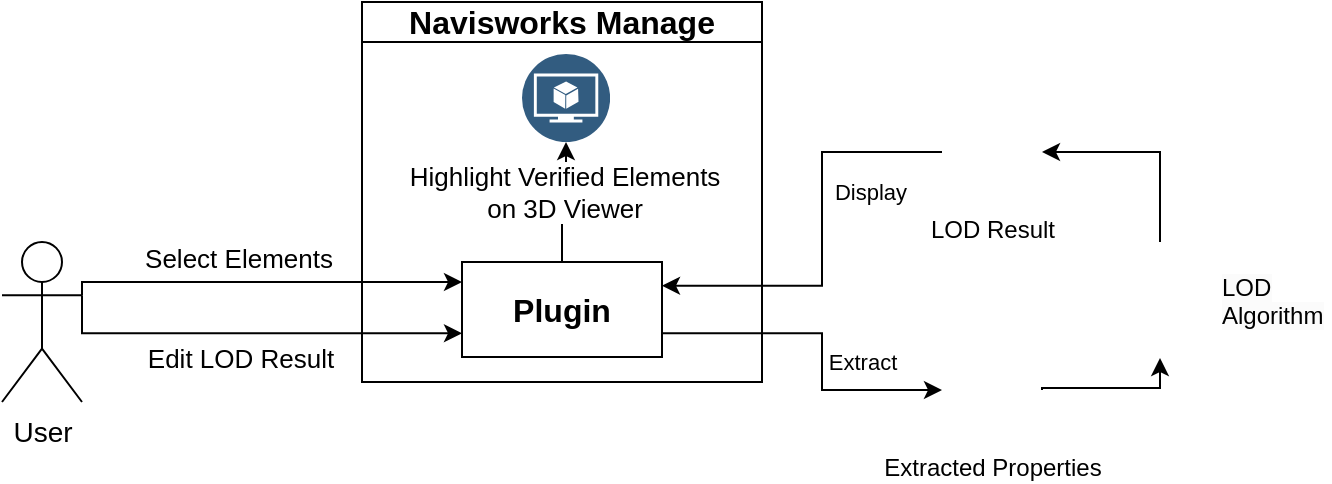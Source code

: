 <mxfile version="24.8.2" pages="2">
  <diagram name="Context" id="5HzoSrr2fMy5TLK6rJMb">
    <mxGraphModel dx="835" dy="473" grid="1" gridSize="10" guides="1" tooltips="1" connect="1" arrows="1" fold="1" page="1" pageScale="1" pageWidth="827" pageHeight="1169" math="0" shadow="0">
      <root>
        <mxCell id="0" />
        <mxCell id="1" parent="0" />
        <mxCell id="nVFq_BqNaSXAB4PA47wQ-16" style="edgeStyle=orthogonalEdgeStyle;rounded=0;orthogonalLoop=1;jettySize=auto;html=1;entryX=0;entryY=0.75;entryDx=0;entryDy=0;exitX=1;exitY=0.333;exitDx=0;exitDy=0;exitPerimeter=0;" parent="1" source="QShSY5Nar-2AH0-XtdZS-1" target="QShSY5Nar-2AH0-XtdZS-4" edge="1">
          <mxGeometry relative="1" as="geometry">
            <Array as="points">
              <mxPoint x="170" y="306" />
            </Array>
            <mxPoint x="200" y="290" as="sourcePoint" />
          </mxGeometry>
        </mxCell>
        <mxCell id="nVFq_BqNaSXAB4PA47wQ-19" value="Edit LOD Result" style="edgeLabel;html=1;align=center;verticalAlign=middle;resizable=0;points=[];fontSize=13;" parent="nVFq_BqNaSXAB4PA47wQ-16" vertex="1" connectable="0">
          <mxGeometry x="-0.021" y="-3" relative="1" as="geometry">
            <mxPoint x="-5" y="9" as="offset" />
          </mxGeometry>
        </mxCell>
        <mxCell id="nVFq_BqNaSXAB4PA47wQ-18" value="Select Elements" style="edgeStyle=elbowEdgeStyle;rounded=0;orthogonalLoop=1;jettySize=auto;html=1;entryX=0;entryY=0.25;entryDx=0;entryDy=0;fontSize=13;elbow=vertical;exitX=1;exitY=0.333;exitDx=0;exitDy=0;exitPerimeter=0;" parent="1" source="QShSY5Nar-2AH0-XtdZS-1" edge="1">
          <mxGeometry x="-0.142" y="12" relative="1" as="geometry">
            <Array as="points">
              <mxPoint x="260" y="280" />
            </Array>
            <mxPoint as="offset" />
            <mxPoint x="210" y="280" as="sourcePoint" />
            <mxPoint x="360" y="279.735" as="targetPoint" />
          </mxGeometry>
        </mxCell>
        <mxCell id="QShSY5Nar-2AH0-XtdZS-1" value="User" style="shape=umlActor;verticalLabelPosition=bottom;verticalAlign=top;html=1;outlineConnect=0;fontSize=14;" parent="1" vertex="1">
          <mxGeometry x="130" y="260" width="40" height="80" as="geometry" />
        </mxCell>
        <mxCell id="QShSY5Nar-2AH0-XtdZS-3" value="&lt;font style=&quot;font-size: 16px;&quot;&gt;Navisworks Manage&lt;/font&gt;" style="swimlane;whiteSpace=wrap;html=1;startSize=20;" parent="1" vertex="1">
          <mxGeometry x="310" y="140" width="200" height="190" as="geometry">
            <mxRectangle x="270" y="165" width="140" height="30" as="alternateBounds" />
          </mxGeometry>
        </mxCell>
        <mxCell id="nVFq_BqNaSXAB4PA47wQ-6" value="&lt;span style=&quot;forced-color-adjust: none; color: rgb(0, 0, 0); font-family: Helvetica; font-style: normal; font-variant-ligatures: normal; font-variant-caps: normal; letter-spacing: normal; orphans: 2; text-align: center; text-indent: 0px; text-transform: none; widows: 2; word-spacing: 0px; -webkit-text-stroke-width: 0px; white-space: nowrap; text-decoration-thickness: initial; text-decoration-style: initial; text-decoration-color: initial; font-size: 13px; font-weight: 400; background-color: rgb(255, 255, 255); float: none; display: inline !important;&quot;&gt;Highlight Verified Elements&lt;br style=&quot;font-size: 13px;&quot;&gt;on 3D Viewer&lt;/span&gt;" style="edgeStyle=orthogonalEdgeStyle;rounded=0;orthogonalLoop=1;jettySize=auto;html=1;fontSize=13;" parent="QShSY5Nar-2AH0-XtdZS-3" source="QShSY5Nar-2AH0-XtdZS-4" target="nVFq_BqNaSXAB4PA47wQ-5" edge="1">
          <mxGeometry x="0.007" y="5" relative="1" as="geometry">
            <mxPoint as="offset" />
          </mxGeometry>
        </mxCell>
        <mxCell id="QShSY5Nar-2AH0-XtdZS-4" value="&lt;font style=&quot;font-size: 16px;&quot;&gt;&lt;b&gt;Plugin&lt;/b&gt;&lt;/font&gt;" style="rounded=0;whiteSpace=wrap;html=1;" parent="QShSY5Nar-2AH0-XtdZS-3" vertex="1">
          <mxGeometry x="50" y="130" width="100" height="47.5" as="geometry" />
        </mxCell>
        <mxCell id="nVFq_BqNaSXAB4PA47wQ-5" value="" style="image;aspect=fixed;perimeter=ellipsePerimeter;html=1;align=center;shadow=0;dashed=0;fontColor=#4277BB;labelBackgroundColor=default;fontSize=12;spacingTop=3;image=img/lib/ibm/data/model.svg;" parent="QShSY5Nar-2AH0-XtdZS-3" vertex="1">
          <mxGeometry x="80" y="26" width="44" height="44" as="geometry" />
        </mxCell>
        <mxCell id="QShSY5Nar-2AH0-XtdZS-14" style="edgeStyle=orthogonalEdgeStyle;rounded=0;orthogonalLoop=1;jettySize=auto;html=1;entryX=1;entryY=0.5;entryDx=0;entryDy=0;exitX=0.5;exitY=0;exitDx=0;exitDy=0;" parent="1" source="nVFq_BqNaSXAB4PA47wQ-2" target="QShSY5Nar-2AH0-XtdZS-8" edge="1">
          <mxGeometry relative="1" as="geometry">
            <mxPoint x="490.0" y="480" as="sourcePoint" />
          </mxGeometry>
        </mxCell>
        <mxCell id="nVFq_BqNaSXAB4PA47wQ-15" style="edgeStyle=orthogonalEdgeStyle;rounded=0;orthogonalLoop=1;jettySize=auto;html=1;entryX=1;entryY=0.25;entryDx=0;entryDy=0;exitX=0;exitY=0.5;exitDx=0;exitDy=0;" parent="1" source="QShSY5Nar-2AH0-XtdZS-8" target="QShSY5Nar-2AH0-XtdZS-4" edge="1">
          <mxGeometry relative="1" as="geometry">
            <Array as="points">
              <mxPoint x="540" y="215" />
              <mxPoint x="540" y="282" />
            </Array>
          </mxGeometry>
        </mxCell>
        <mxCell id="nVFq_BqNaSXAB4PA47wQ-23" value="Display" style="edgeLabel;html=1;align=center;verticalAlign=middle;resizable=0;points=[];" parent="nVFq_BqNaSXAB4PA47wQ-15" vertex="1" connectable="0">
          <mxGeometry x="0.358" y="-1" relative="1" as="geometry">
            <mxPoint x="37" y="-46" as="offset" />
          </mxGeometry>
        </mxCell>
        <mxCell id="QShSY5Nar-2AH0-XtdZS-8" value="LOD Result" style="shape=image;html=1;verticalAlign=top;verticalLabelPosition=bottom;labelBackgroundColor=#ffffff;imageAspect=0;aspect=fixed;image=https://cdn2.iconfinder.com/data/icons/simple-files/128/csv1.png" parent="1" vertex="1">
          <mxGeometry x="600" y="190" width="50" height="50" as="geometry" />
        </mxCell>
        <mxCell id="nVFq_BqNaSXAB4PA47wQ-14" value="" style="edgeStyle=elbowEdgeStyle;rounded=0;orthogonalLoop=1;jettySize=auto;html=1;exitX=1;exitY=0.5;exitDx=0;exitDy=0;elbow=vertical;" parent="1" source="QShSY5Nar-2AH0-XtdZS-10" target="nVFq_BqNaSXAB4PA47wQ-2" edge="1">
          <mxGeometry relative="1" as="geometry">
            <Array as="points">
              <mxPoint x="670" y="333" />
            </Array>
          </mxGeometry>
        </mxCell>
        <mxCell id="QShSY5Nar-2AH0-XtdZS-10" value="Extracted Properties" style="shape=image;html=1;verticalAlign=top;verticalLabelPosition=bottom;labelBackgroundColor=#ffffff;imageAspect=0;aspect=fixed;image=https://cdn2.iconfinder.com/data/icons/simple-files/128/csv1.png" parent="1" vertex="1">
          <mxGeometry x="600" y="309" width="50" height="50" as="geometry" />
        </mxCell>
        <mxCell id="QShSY5Nar-2AH0-XtdZS-11" value="Extract" style="edgeStyle=orthogonalEdgeStyle;rounded=0;orthogonalLoop=1;jettySize=auto;html=1;exitX=1;exitY=0.75;exitDx=0;exitDy=0;" parent="1" source="QShSY5Nar-2AH0-XtdZS-4" target="QShSY5Nar-2AH0-XtdZS-10" edge="1">
          <mxGeometry x="0.525" y="14" relative="1" as="geometry">
            <mxPoint as="offset" />
            <Array as="points">
              <mxPoint x="540" y="306" />
              <mxPoint x="540" y="334" />
            </Array>
          </mxGeometry>
        </mxCell>
        <mxCell id="nVFq_BqNaSXAB4PA47wQ-2" value="" style="shape=image;html=1;verticalAlign=top;verticalLabelPosition=bottom;labelBackgroundColor=#ffffff;imageAspect=0;aspect=fixed;image=https://cdn3.iconfinder.com/data/icons/UltimateGnome/128x128/mimetypes/application-x-executable.png" parent="1" vertex="1">
          <mxGeometry x="680" y="260" width="58" height="58" as="geometry" />
        </mxCell>
        <mxCell id="GPUUWF0Ycl6y4-q9f2ky-1" value="&lt;span style=&quot;color: rgb(0, 0, 0); font-family: Helvetica; font-size: 12px; font-style: normal; font-variant-ligatures: normal; font-variant-caps: normal; font-weight: 400; letter-spacing: normal; orphans: 2; text-align: center; text-indent: 0px; text-transform: none; widows: 2; word-spacing: 0px; -webkit-text-stroke-width: 0px; white-space: normal; background-color: rgb(251, 251, 251); text-decoration-thickness: initial; text-decoration-style: initial; text-decoration-color: initial; display: inline !important; float: none;&quot;&gt;LOD Algorithm&lt;/span&gt;&lt;span style=&quot;forced-color-adjust: none; color: rgb(0, 0, 0); font-family: Helvetica; font-size: 12px; font-style: normal; font-variant-ligatures: normal; font-variant-caps: normal; font-weight: 400; letter-spacing: normal; orphans: 2; text-align: center; text-indent: 0px; text-transform: none; widows: 2; word-spacing: 0px; -webkit-text-stroke-width: 0px; white-space: normal; text-decoration-thickness: initial; text-decoration-style: initial; text-decoration-color: initial;&quot;&gt;&amp;nbsp;&lt;/span&gt;" style="text;whiteSpace=wrap;html=1;" vertex="1" parent="1">
          <mxGeometry x="738" y="269" width="52" height="40" as="geometry" />
        </mxCell>
      </root>
    </mxGraphModel>
  </diagram>
  <diagram id="LG23dc7HxY2XMS9paLhb" name="Class Diagram">
    <mxGraphModel dx="1535" dy="1008" grid="1" gridSize="10" guides="1" tooltips="1" connect="1" arrows="1" fold="1" page="1" pageScale="1" pageWidth="827" pageHeight="1169" math="0" shadow="0">
      <root>
        <mxCell id="0" />
        <mxCell id="1" parent="0" />
        <mxCell id="xquN18XLhAT1XqTYoaeq-1" value="BasicDockPaneAddin" style="swimlane;fontStyle=1;align=center;verticalAlign=top;childLayout=stackLayout;horizontal=1;startSize=26;horizontalStack=0;resizeParent=1;resizeParentMax=0;resizeLast=0;collapsible=1;marginBottom=0;" parent="1" vertex="1">
          <mxGeometry x="360" y="40" width="160" height="60" as="geometry" />
        </mxCell>
        <mxCell id="xquN18XLhAT1XqTYoaeq-3" value="" style="line;strokeWidth=1;fillColor=none;align=left;verticalAlign=middle;spacingTop=-1;spacingLeft=3;spacingRight=3;rotatable=0;labelPosition=right;points=[];portConstraint=eastwest;strokeColor=inherit;" parent="xquN18XLhAT1XqTYoaeq-1" vertex="1">
          <mxGeometry y="26" width="160" height="8" as="geometry" />
        </mxCell>
        <mxCell id="xquN18XLhAT1XqTYoaeq-4" value="+ Execute(): " style="text;strokeColor=none;fillColor=none;align=left;verticalAlign=top;spacingLeft=4;spacingRight=4;overflow=hidden;rotatable=0;points=[[0,0.5],[1,0.5]];portConstraint=eastwest;" parent="xquN18XLhAT1XqTYoaeq-1" vertex="1">
          <mxGeometry y="34" width="160" height="26" as="geometry" />
        </mxCell>
        <mxCell id="xquN18XLhAT1XqTYoaeq-5" value="UniSADockPaneAddin" style="swimlane;fontStyle=1;align=center;verticalAlign=top;childLayout=stackLayout;horizontal=1;startSize=26;horizontalStack=0;resizeParent=1;resizeParentMax=0;resizeLast=0;collapsible=1;marginBottom=0;" parent="1" vertex="1">
          <mxGeometry x="360" y="170" width="160" height="60" as="geometry" />
        </mxCell>
        <mxCell id="xquN18XLhAT1XqTYoaeq-6" value="" style="line;strokeWidth=1;fillColor=none;align=left;verticalAlign=middle;spacingTop=-1;spacingLeft=3;spacingRight=3;rotatable=0;labelPosition=right;points=[];portConstraint=eastwest;strokeColor=inherit;" parent="xquN18XLhAT1XqTYoaeq-5" vertex="1">
          <mxGeometry y="26" width="160" height="8" as="geometry" />
        </mxCell>
        <mxCell id="xquN18XLhAT1XqTYoaeq-7" value="+ CreateControlPane(): " style="text;strokeColor=none;fillColor=none;align=left;verticalAlign=top;spacingLeft=4;spacingRight=4;overflow=hidden;rotatable=0;points=[[0,0.5],[1,0.5]];portConstraint=eastwest;" parent="xquN18XLhAT1XqTYoaeq-5" vertex="1">
          <mxGeometry y="34" width="160" height="26" as="geometry" />
        </mxCell>
        <mxCell id="wyw7PLwfW4Z1LdePtdGB-3" value="&amp;lt;&amp;lt;Initializes&amp;gt;&amp;gt;" style="endArrow=open;html=1;rounded=0;align=center;verticalAlign=bottom;dashed=1;endFill=0;labelBackgroundColor=none;exitX=0.503;exitY=1.086;exitDx=0;exitDy=0;exitPerimeter=0;" parent="1" source="xquN18XLhAT1XqTYoaeq-4" target="xquN18XLhAT1XqTYoaeq-5" edge="1">
          <mxGeometry x="-0.003" relative="1" as="geometry">
            <mxPoint x="330" y="310" as="sourcePoint" />
            <mxPoint x="490" y="310" as="targetPoint" />
            <mxPoint as="offset" />
          </mxGeometry>
        </mxCell>
        <mxCell id="wyw7PLwfW4Z1LdePtdGB-4" value="Execute and Activate" style="resizable=0;html=1;align=center;verticalAlign=top;labelBackgroundColor=none;" parent="wyw7PLwfW4Z1LdePtdGB-3" connectable="0" vertex="1">
          <mxGeometry relative="1" as="geometry" />
        </mxCell>
        <mxCell id="qGNCsb7M4MEkMGkNgpjE-30" style="edgeStyle=none;html=1;entryX=0.5;entryY=0;entryDx=0;entryDy=0;fontColor=#000000;dashed=1;endArrow=openThin;endFill=0;" edge="1" parent="1" source="wyw7PLwfW4Z1LdePtdGB-5" target="qGNCsb7M4MEkMGkNgpjE-5">
          <mxGeometry relative="1" as="geometry" />
        </mxCell>
        <mxCell id="qGNCsb7M4MEkMGkNgpjE-31" style="edgeStyle=none;html=1;entryX=0.5;entryY=0;entryDx=0;entryDy=0;fontColor=#000000;dashed=1;endArrow=openThin;endFill=0;" edge="1" parent="1" source="wyw7PLwfW4Z1LdePtdGB-5" target="wyw7PLwfW4Z1LdePtdGB-16">
          <mxGeometry relative="1" as="geometry">
            <Array as="points">
              <mxPoint x="440" y="590" />
              <mxPoint x="125" y="590" />
            </Array>
          </mxGeometry>
        </mxCell>
        <mxCell id="qGNCsb7M4MEkMGkNgpjE-32" style="edgeStyle=none;html=1;entryX=0.5;entryY=0;entryDx=0;entryDy=0;fontColor=#000000;endArrow=open;endFill=0;dashed=1;" edge="1" parent="1" source="wyw7PLwfW4Z1LdePtdGB-5" target="qGNCsb7M4MEkMGkNgpjE-21">
          <mxGeometry relative="1" as="geometry">
            <Array as="points">
              <mxPoint x="440" y="590" />
              <mxPoint x="750" y="590" />
              <mxPoint x="750" y="640" />
            </Array>
          </mxGeometry>
        </mxCell>
        <mxCell id="qGNCsb7M4MEkMGkNgpjE-33" value="&lt;span style=&quot;background-color: rgb(251, 251, 251);&quot;&gt;&amp;lt;&amp;lt;calls&amp;gt;&amp;gt;&lt;/span&gt;" style="edgeLabel;html=1;align=center;verticalAlign=middle;resizable=0;points=[];fontColor=#000000;" vertex="1" connectable="0" parent="qGNCsb7M4MEkMGkNgpjE-32">
          <mxGeometry x="-0.82" y="-2" relative="1" as="geometry">
            <mxPoint x="2" y="-11" as="offset" />
          </mxGeometry>
        </mxCell>
        <mxCell id="qGNCsb7M4MEkMGkNgpjE-39" style="edgeStyle=none;html=1;entryX=0.5;entryY=0;entryDx=0;entryDy=0;dashed=1;fontColor=#000000;endArrow=openThin;endFill=0;" edge="1" parent="1" target="qGNCsb7M4MEkMGkNgpjE-35">
          <mxGeometry relative="1" as="geometry">
            <mxPoint x="440" y="590" as="sourcePoint" />
            <Array as="points">
              <mxPoint x="1020" y="590" />
            </Array>
          </mxGeometry>
        </mxCell>
        <mxCell id="wyw7PLwfW4Z1LdePtdGB-5" value="UnisaControl" style="swimlane;fontStyle=1;align=center;verticalAlign=top;childLayout=stackLayout;horizontal=1;startSize=26;horizontalStack=0;resizeParent=1;resizeParentMax=0;resizeLast=0;collapsible=1;marginBottom=0;whiteSpace=wrap;" parent="1" vertex="1">
          <mxGeometry x="320" y="300" width="240" height="234" as="geometry">
            <mxRectangle x="320" y="300" width="120" height="30" as="alternateBounds" />
          </mxGeometry>
        </mxCell>
        <mxCell id="wyw7PLwfW4Z1LdePtdGB-6" value="- CurrIngestedElements: List&lt;ingestedelement&gt; {static}" style="text;strokeColor=none;fillColor=none;align=left;verticalAlign=top;spacingLeft=4;spacingRight=4;overflow=hidden;rotatable=0;points=[[0,0.5],[1,0.5]];portConstraint=eastwest;whiteSpace=wrap;fontStyle=4;horizontal=1;" parent="wyw7PLwfW4Z1LdePtdGB-5" vertex="1">
          <mxGeometry y="26" width="240" height="44" as="geometry" />
        </mxCell>
        <mxCell id="wyw7PLwfW4Z1LdePtdGB-10" value="- LodIndex: Integer = -1 {static}" style="text;strokeColor=none;fillColor=none;align=left;verticalAlign=top;spacingLeft=4;spacingRight=4;overflow=hidden;rotatable=0;points=[[0,0.5],[1,0.5]];portConstraint=eastwest;whiteSpace=wrap;fontStyle=4" parent="wyw7PLwfW4Z1LdePtdGB-5" vertex="1">
          <mxGeometry y="70" width="240" height="26" as="geometry" />
        </mxCell>
        <mxCell id="wyw7PLwfW4Z1LdePtdGB-9" value="- GuidIndex: Integer = -1 {static}" style="text;strokeColor=none;fillColor=none;align=left;verticalAlign=top;spacingLeft=4;spacingRight=4;overflow=hidden;rotatable=0;points=[[0,0.5],[1,0.5]];portConstraint=eastwest;whiteSpace=wrap;fontStyle=4" parent="wyw7PLwfW4Z1LdePtdGB-5" vertex="1">
          <mxGeometry y="96" width="240" height="26" as="geometry" />
        </mxCell>
        <mxCell id="wyw7PLwfW4Z1LdePtdGB-7" value="" style="line;strokeWidth=1;fillColor=none;align=left;verticalAlign=middle;spacingTop=-1;spacingLeft=3;spacingRight=3;rotatable=0;labelPosition=right;points=[];portConstraint=eastwest;strokeColor=inherit;" parent="wyw7PLwfW4Z1LdePtdGB-5" vertex="1">
          <mxGeometry y="122" width="240" height="8" as="geometry" />
        </mxCell>
        <mxCell id="qGNCsb7M4MEkMGkNgpjE-34" value="+ BtnSetUserFolderPath_Click()" style="text;strokeColor=none;fillColor=none;align=left;verticalAlign=top;spacingLeft=4;spacingRight=4;overflow=hidden;rotatable=0;points=[[0,0.5],[1,0.5]];portConstraint=eastwest;" vertex="1" parent="wyw7PLwfW4Z1LdePtdGB-5">
          <mxGeometry y="130" width="240" height="26" as="geometry" />
        </mxCell>
        <mxCell id="wyw7PLwfW4Z1LdePtdGB-8" value="+ BtnLoadVerifyerOutput_Click() " style="text;strokeColor=none;fillColor=none;align=left;verticalAlign=top;spacingLeft=4;spacingRight=4;overflow=hidden;rotatable=0;points=[[0,0.5],[1,0.5]];portConstraint=eastwest;" parent="wyw7PLwfW4Z1LdePtdGB-5" vertex="1">
          <mxGeometry y="156" width="240" height="26" as="geometry" />
        </mxCell>
        <mxCell id="qGNCsb7M4MEkMGkNgpjE-17" value="+ BtnRunVerifyer_Click()  " style="text;strokeColor=none;fillColor=none;align=left;verticalAlign=top;spacingLeft=4;spacingRight=4;overflow=hidden;rotatable=0;points=[[0,0.5],[1,0.5]];portConstraint=eastwest;" vertex="1" parent="wyw7PLwfW4Z1LdePtdGB-5">
          <mxGeometry y="182" width="240" height="26" as="geometry" />
        </mxCell>
        <mxCell id="qGNCsb7M4MEkMGkNgpjE-16" value="+ BtnSave_Click()   " style="text;strokeColor=none;fillColor=none;align=left;verticalAlign=top;spacingLeft=4;spacingRight=4;overflow=hidden;rotatable=0;points=[[0,0.5],[1,0.5]];portConstraint=eastwest;" vertex="1" parent="wyw7PLwfW4Z1LdePtdGB-5">
          <mxGeometry y="208" width="240" height="26" as="geometry" />
        </mxCell>
        <mxCell id="wyw7PLwfW4Z1LdePtdGB-13" value="1" style="endArrow=open;html=1;endSize=12;startArrow=diamondThin;startSize=14;startFill=1;align=left;verticalAlign=bottom;entryX=0.5;entryY=0;entryDx=0;entryDy=0;" parent="1" source="xquN18XLhAT1XqTYoaeq-5" target="wyw7PLwfW4Z1LdePtdGB-5" edge="1">
          <mxGeometry x="-0.429" y="-20" relative="1" as="geometry">
            <mxPoint x="370" y="250" as="sourcePoint" />
            <mxPoint x="360" y="290" as="targetPoint" />
            <mxPoint as="offset" />
          </mxGeometry>
        </mxCell>
        <mxCell id="wyw7PLwfW4Z1LdePtdGB-14" value="&amp;lt;&amp;lt;creates&amp;gt;&amp;gt;" style="edgeLabel;html=1;align=center;verticalAlign=middle;resizable=0;points=[];" parent="wyw7PLwfW4Z1LdePtdGB-13" vertex="1" connectable="0">
          <mxGeometry x="0.208" y="1" relative="1" as="geometry">
            <mxPoint x="-1" y="-2" as="offset" />
          </mxGeometry>
        </mxCell>
        <mxCell id="wyw7PLwfW4Z1LdePtdGB-16" value="&amp;lt;&amp;lt;module&amp;gt;&amp;gt;&lt;br&gt;&lt;b&gt;LoadVerifyedOutputModule&amp;nbsp;&lt;/b&gt;" style="swimlane;fontStyle=0;align=center;verticalAlign=top;childLayout=stackLayout;horizontal=1;startSize=40;horizontalStack=0;resizeParent=1;resizeParentMax=0;resizeLast=0;collapsible=0;marginBottom=0;html=1;" parent="1" vertex="1">
          <mxGeometry y="630" width="250" height="180" as="geometry" />
        </mxCell>
        <mxCell id="wyw7PLwfW4Z1LdePtdGB-17" value="+ GetCsvFilePath(): String" style="text;html=1;strokeColor=none;fillColor=none;align=left;verticalAlign=middle;spacingLeft=4;spacingRight=4;overflow=hidden;rotatable=0;points=[[0,0.5],[1,0.5]];portConstraint=eastwest;" parent="wyw7PLwfW4Z1LdePtdGB-16" vertex="1">
          <mxGeometry y="40" width="250" height="30" as="geometry" />
        </mxCell>
        <mxCell id="wyw7PLwfW4Z1LdePtdGB-18" value="+ IngestCsv(String): List&lt;span class=&quot;xml&quot;&gt;&amp;lt;&lt;span class=&quot;hljs-name&quot;&gt;IngestedElement&lt;/span&gt;&amp;gt;&lt;/span&gt;" style="text;html=1;strokeColor=none;fillColor=none;align=left;verticalAlign=middle;spacingLeft=4;spacingRight=4;overflow=hidden;rotatable=0;points=[[0,0.5],[1,0.5]];portConstraint=eastwest;whiteSpace=wrap;" parent="wyw7PLwfW4Z1LdePtdGB-16" vertex="1">
          <mxGeometry y="70" width="250" height="30" as="geometry" />
        </mxCell>
        <mxCell id="wyw7PLwfW4Z1LdePtdGB-19" value="+ SearchElements(List&lt;span class=&quot;xml&quot;&gt;&amp;lt;&lt;span class=&quot;hljs-name&quot;&gt;IngestedElement&lt;/span&gt;&amp;gt;&lt;/span&gt;): ModelItemCollection&amp;nbsp; &amp;nbsp;" style="text;html=1;strokeColor=none;fillColor=none;align=left;verticalAlign=middle;spacingLeft=4;spacingRight=4;overflow=hidden;rotatable=0;points=[[0,0.5],[1,0.5]];portConstraint=eastwest;whiteSpace=wrap;" parent="wyw7PLwfW4Z1LdePtdGB-16" vertex="1">
          <mxGeometry y="100" width="250" height="50" as="geometry" />
        </mxCell>
        <mxCell id="wyw7PLwfW4Z1LdePtdGB-20" value="+ CreateLoDSelectionSets(String,&lt;br&gt;&lt;span class=&quot;hljs-section&quot;&gt;List&lt;span class=&quot;xml&quot;&gt;&lt;span class=&quot;hljs-tag&quot;&gt;&amp;lt;&lt;span class=&quot;hljs-name&quot;&gt;IngestedElement&lt;/span&gt;&amp;gt;&lt;/span&gt;&lt;/span&gt;): void&amp;nbsp;&amp;nbsp;&lt;/span&gt;" style="text;html=1;strokeColor=none;fillColor=none;align=left;verticalAlign=middle;spacingLeft=4;spacingRight=4;overflow=hidden;rotatable=0;points=[[0,0.5],[1,0.5]];portConstraint=eastwest;" parent="wyw7PLwfW4Z1LdePtdGB-16" vertex="1">
          <mxGeometry y="150" width="250" height="30" as="geometry" />
        </mxCell>
        <mxCell id="qGNCsb7M4MEkMGkNgpjE-5" value="&amp;lt;&amp;lt;module&amp;gt;&amp;gt;&lt;br style=&quot;border-color: var(--border-color);&quot;&gt;&lt;span class=&quot;hljs-variable&quot;&gt;&lt;b&gt;RunVerifyerModule&lt;/b&gt;&lt;/span&gt;" style="swimlane;fontStyle=0;align=center;verticalAlign=top;childLayout=stackLayout;horizontal=1;startSize=40;horizontalStack=0;resizeParent=1;resizeParentMax=0;resizeLast=0;collapsible=0;marginBottom=0;html=1;" vertex="1" parent="1">
          <mxGeometry x="315" y="630" width="250" height="190" as="geometry" />
        </mxCell>
        <mxCell id="qGNCsb7M4MEkMGkNgpjE-7" value="&lt;span class=&quot;hljs-operator&quot;&gt;+&lt;/span&gt; &lt;span class=&quot;hljs-variable&quot;&gt;AvailableType&lt;/span&gt;&lt;span class=&quot;hljs-operator&quot;&gt;:&lt;/span&gt;&amp;nbsp;&lt;span class=&quot;hljs-variable&quot;&gt;Dictionary&lt;/span&gt;&lt;span class=&quot;hljs-operator&quot;&gt;&amp;lt;&lt;/span&gt;&lt;span class=&quot;hljs-built_in&quot;&gt;String&lt;/span&gt;&lt;span class=&quot;hljs-operator&quot;&gt;,&lt;/span&gt;&amp;nbsp;&lt;br&gt;&lt;span class=&quot;hljs-built_in&quot;&gt;List&lt;/span&gt;&lt;span class=&quot;hljs-operator&quot;&gt;&amp;lt;&lt;/span&gt;&lt;span class=&quot;hljs-punctuation&quot;&gt;(&lt;/span&gt;&lt;span class=&quot;hljs-variable&quot;&gt;Cat&lt;/span&gt; &lt;span class=&quot;hljs-variable&quot;&gt;As&lt;/span&gt; &lt;span class=&quot;hljs-built_in&quot;&gt;String,&amp;nbsp;&lt;/span&gt;&lt;span class=&quot;hljs-variable&quot;&gt;Prop&lt;/span&gt; &lt;span class=&quot;hljs-variable&quot;&gt;As&lt;/span&gt; &lt;span class=&quot;hljs-built_in&quot;&gt;String&lt;/span&gt;&lt;span class=&quot;hljs-punctuation&quot;&gt;)&lt;/span&gt;&lt;span class=&quot;hljs-operator&quot;&gt;&amp;gt;&amp;gt;&lt;/span&gt; &lt;span class=&quot;hljs-punctuation&quot;&gt;{&lt;/span&gt;&lt;span class=&quot;hljs-variable&quot;&gt;static&lt;/span&gt;&lt;span class=&quot;hljs-punctuation&quot;&gt;}&lt;/span&gt;" style="text;html=1;strokeColor=none;fillColor=none;align=left;verticalAlign=middle;spacingLeft=4;spacingRight=4;overflow=hidden;rotatable=0;points=[[0,0.5],[1,0.5]];portConstraint=eastwest;" vertex="1" parent="qGNCsb7M4MEkMGkNgpjE-5">
          <mxGeometry y="40" width="250" height="50" as="geometry" />
        </mxCell>
        <mxCell id="qGNCsb7M4MEkMGkNgpjE-10" value="" style="line;strokeWidth=1;fillColor=none;align=left;verticalAlign=middle;spacingTop=-1;spacingLeft=3;spacingRight=3;rotatable=0;labelPosition=right;points=[];portConstraint=eastwest;" vertex="1" parent="qGNCsb7M4MEkMGkNgpjE-5">
          <mxGeometry y="90" width="250" height="8" as="geometry" />
        </mxCell>
        <mxCell id="qGNCsb7M4MEkMGkNgpjE-12" value="+&amp;nbsp;&lt;span style=&quot;background-color: var(--vscode-textPreformat-background); font-family: var(--monaco-monospace-font);&quot;&gt;GetCurrentSelectionAllElements()&lt;br&gt;&lt;/span&gt;" style="text;html=1;strokeColor=none;fillColor=none;align=left;verticalAlign=middle;spacingLeft=4;spacingRight=4;overflow=hidden;rotatable=0;points=[[0,0.5],[1,0.5]];portConstraint=eastwest;" vertex="1" parent="qGNCsb7M4MEkMGkNgpjE-5">
          <mxGeometry y="98" width="250" height="20" as="geometry" />
        </mxCell>
        <mxCell id="qGNCsb7M4MEkMGkNgpjE-15" value="+ ExtractProperties(ModelItemCollection):&amp;nbsp;&lt;br&gt;&lt;span class=&quot;hljs-built_in&quot;&gt;List&lt;/span&gt;&lt;span class=&quot;hljs-operator&quot;&gt;&amp;lt;&lt;/span&gt;&lt;span class=&quot;hljs-variable&quot;&gt;Dictionary&lt;/span&gt;&lt;span class=&quot;hljs-operator&quot;&gt;&amp;lt;&lt;/span&gt;&lt;span class=&quot;hljs-built_in&quot;&gt;String&lt;/span&gt;&lt;span class=&quot;hljs-operator&quot;&gt;,&lt;/span&gt; &lt;span class=&quot;hljs-built_in&quot;&gt;String&lt;/span&gt;&lt;span class=&quot;hljs-operator&quot;&gt;&amp;gt;&amp;gt;&lt;/span&gt;" style="text;html=1;strokeColor=none;fillColor=none;align=left;verticalAlign=middle;spacingLeft=4;spacingRight=4;overflow=hidden;rotatable=0;points=[[0,0.5],[1,0.5]];portConstraint=eastwest;whiteSpace=wrap;" vertex="1" parent="qGNCsb7M4MEkMGkNgpjE-5">
          <mxGeometry y="118" width="250" height="32" as="geometry" />
        </mxCell>
        <mxCell id="qGNCsb7M4MEkMGkNgpjE-14" value="+&amp;nbsp;&lt;span class=&quot;hljs-variable&quot;&gt;WritePropertiesToCsv&lt;/span&gt;&lt;span class=&quot;hljs-punctuation&quot;&gt;(&lt;/span&gt;&lt;span class=&quot;hljs-punctuation&quot;&gt;)&lt;/span&gt;&lt;span class=&quot;hljs-operator&quot;&gt;:&lt;/span&gt; &lt;span class=&quot;hljs-built_in&quot;&gt;String&lt;/span&gt;" style="text;html=1;strokeColor=none;fillColor=none;align=left;verticalAlign=middle;spacingLeft=4;spacingRight=4;overflow=hidden;rotatable=0;points=[[0,0.5],[1,0.5]];portConstraint=eastwest;" vertex="1" parent="qGNCsb7M4MEkMGkNgpjE-5">
          <mxGeometry y="150" width="250" height="20" as="geometry" />
        </mxCell>
        <mxCell id="qGNCsb7M4MEkMGkNgpjE-13" value="&lt;span class=&quot;hljs-operator&quot;&gt;+&lt;/span&gt; &lt;span class=&quot;hljs-variable&quot;&gt;RunLodVerifyer&lt;/span&gt;&lt;span class=&quot;hljs-punctuation&quot;&gt;(&lt;/span&gt;&lt;span class=&quot;hljs-built_in&quot;&gt;String&lt;/span&gt;&lt;span class=&quot;hljs-punctuation&quot;&gt;)&lt;/span&gt;&lt;span class=&quot;hljs-operator&quot;&gt;:&lt;/span&gt; &lt;span class=&quot;hljs-variable&quot;&gt;void&lt;/span&gt;" style="text;html=1;strokeColor=none;fillColor=none;align=left;verticalAlign=middle;spacingLeft=4;spacingRight=4;overflow=hidden;rotatable=0;points=[[0,0.5],[1,0.5]];portConstraint=eastwest;" vertex="1" parent="qGNCsb7M4MEkMGkNgpjE-5">
          <mxGeometry y="170" width="250" height="20" as="geometry" />
        </mxCell>
        <mxCell id="qGNCsb7M4MEkMGkNgpjE-21" value="&amp;lt;&amp;lt;module&amp;gt;&amp;gt;&lt;br style=&quot;border-color: var(--border-color);&quot;&gt;&lt;span class=&quot;hljs-variable&quot;&gt;&lt;b&gt;SaveEditingModule&lt;/b&gt;&lt;/span&gt;" style="swimlane;fontStyle=0;align=center;verticalAlign=top;childLayout=stackLayout;horizontal=1;startSize=40;horizontalStack=0;resizeParent=1;resizeParentMax=0;resizeLast=0;collapsible=0;marginBottom=0;html=1;" vertex="1" parent="1">
          <mxGeometry x="650" y="640" width="200" height="100" as="geometry" />
        </mxCell>
        <mxCell id="qGNCsb7M4MEkMGkNgpjE-23" value="" style="line;strokeWidth=1;fillColor=none;align=left;verticalAlign=middle;spacingTop=-1;spacingLeft=3;spacingRight=3;rotatable=0;labelPosition=right;points=[];portConstraint=eastwest;" vertex="1" parent="qGNCsb7M4MEkMGkNgpjE-21">
          <mxGeometry y="40" width="200" height="8" as="geometry" />
        </mxCell>
        <mxCell id="qGNCsb7M4MEkMGkNgpjE-24" value="-&amp;nbsp;&lt;span style=&quot;background-color: var(--vscode-textPreformat-background);&quot;&gt;CreateCsvLine&lt;font face=&quot;var(--monaco-monospace-font)&quot;&gt;()&lt;/font&gt;&lt;br&gt;&lt;/span&gt;" style="text;html=1;strokeColor=none;fillColor=none;align=left;verticalAlign=middle;spacingLeft=4;spacingRight=4;overflow=hidden;rotatable=0;points=[[0,0.5],[1,0.5]];portConstraint=eastwest;" vertex="1" parent="qGNCsb7M4MEkMGkNgpjE-21">
          <mxGeometry y="48" width="200" height="20" as="geometry" />
        </mxCell>
        <mxCell id="qGNCsb7M4MEkMGkNgpjE-25" value="+ WriteUpdatedLoDtoCSV(): void" style="text;html=1;strokeColor=none;fillColor=none;align=left;verticalAlign=middle;spacingLeft=4;spacingRight=4;overflow=hidden;rotatable=0;points=[[0,0.5],[1,0.5]];portConstraint=eastwest;whiteSpace=wrap;" vertex="1" parent="qGNCsb7M4MEkMGkNgpjE-21">
          <mxGeometry y="68" width="200" height="32" as="geometry" />
        </mxCell>
        <mxCell id="qGNCsb7M4MEkMGkNgpjE-40" value="&lt;span class=&quot;hljs-variable&quot;&gt;&lt;b&gt;IngestedElement&lt;/b&gt;&lt;/span&gt;" style="swimlane;fontStyle=0;align=center;verticalAlign=middle;childLayout=stackLayout;horizontal=1;startSize=55;horizontalStack=0;resizeParent=1;resizeParentMax=0;resizeLast=0;collapsible=0;marginBottom=0;html=1;fontColor=#000000;" vertex="1" parent="1">
          <mxGeometry x="650" y="860" width="170" height="183" as="geometry" />
        </mxCell>
        <mxCell id="qGNCsb7M4MEkMGkNgpjE-42" value="- GUID: String" style="text;html=1;strokeColor=none;fillColor=none;align=left;verticalAlign=middle;spacingLeft=4;spacingRight=4;overflow=hidden;rotatable=0;points=[[0,0.5],[1,0.5]];portConstraint=eastwest;fontColor=#000000;" vertex="1" parent="qGNCsb7M4MEkMGkNgpjE-40">
          <mxGeometry y="55" width="170" height="20" as="geometry" />
        </mxCell>
        <mxCell id="qGNCsb7M4MEkMGkNgpjE-43" value="- LOD: String" style="text;html=1;strokeColor=none;fillColor=none;align=left;verticalAlign=middle;spacingLeft=4;spacingRight=4;overflow=hidden;rotatable=0;points=[[0,0.5],[1,0.5]];portConstraint=eastwest;fontColor=#000000;" vertex="1" parent="qGNCsb7M4MEkMGkNgpjE-40">
          <mxGeometry y="75" width="170" height="20" as="geometry" />
        </mxCell>
        <mxCell id="qGNCsb7M4MEkMGkNgpjE-44" value="&lt;span class=&quot;hljs-operator&quot;&gt;-&lt;/span&gt; &lt;span class=&quot;hljs-variable&quot;&gt;MissingProperties&lt;/span&gt;&lt;span class=&quot;hljs-operator&quot;&gt;:&lt;/span&gt; &lt;span class=&quot;hljs-built_in&quot;&gt;String&lt;/span&gt;" style="text;html=1;strokeColor=none;fillColor=none;align=left;verticalAlign=middle;spacingLeft=4;spacingRight=4;overflow=hidden;rotatable=0;points=[[0,0.5],[1,0.5]];portConstraint=eastwest;fontColor=#000000;" vertex="1" parent="qGNCsb7M4MEkMGkNgpjE-40">
          <mxGeometry y="95" width="170" height="20" as="geometry" />
        </mxCell>
        <mxCell id="qGNCsb7M4MEkMGkNgpjE-49" value="&lt;span class=&quot;hljs-operator&quot;&gt;-&lt;/span&gt; &lt;span class=&quot;hljs-variable&quot;&gt;SearchResult&lt;/span&gt;&lt;span class=&quot;hljs-operator&quot;&gt;:&lt;/span&gt; &lt;span class=&quot;hljs-built_in&quot;&gt;String&lt;/span&gt;" style="text;html=1;strokeColor=none;fillColor=none;align=left;verticalAlign=middle;spacingLeft=4;spacingRight=4;overflow=hidden;rotatable=0;points=[[0,0.5],[1,0.5]];portConstraint=eastwest;fontColor=#000000;" vertex="1" parent="qGNCsb7M4MEkMGkNgpjE-40">
          <mxGeometry y="115" width="170" height="20" as="geometry" />
        </mxCell>
        <mxCell id="qGNCsb7M4MEkMGkNgpjE-48" value="&lt;span class=&quot;hljs-operator&quot;&gt;-&lt;/span&gt; &lt;span class=&quot;hljs-variable&quot;&gt;Source&lt;/span&gt;&lt;span class=&quot;hljs-operator&quot;&gt;:&lt;/span&gt; &lt;span class=&quot;hljs-built_in&quot;&gt;String&lt;/span&gt;" style="text;html=1;strokeColor=none;fillColor=none;align=left;verticalAlign=middle;spacingLeft=4;spacingRight=4;overflow=hidden;rotatable=0;points=[[0,0.5],[1,0.5]];portConstraint=eastwest;fontColor=#000000;" vertex="1" parent="qGNCsb7M4MEkMGkNgpjE-40">
          <mxGeometry y="135" width="170" height="20" as="geometry" />
        </mxCell>
        <mxCell id="qGNCsb7M4MEkMGkNgpjE-45" value="" style="line;strokeWidth=1;fillColor=none;align=left;verticalAlign=middle;spacingTop=-1;spacingLeft=3;spacingRight=3;rotatable=0;labelPosition=right;points=[];portConstraint=eastwest;fontColor=#000000;" vertex="1" parent="qGNCsb7M4MEkMGkNgpjE-40">
          <mxGeometry y="155" width="170" height="8" as="geometry" />
        </mxCell>
        <mxCell id="qGNCsb7M4MEkMGkNgpjE-47" value="+ New()" style="text;html=1;strokeColor=none;fillColor=none;align=left;verticalAlign=middle;spacingLeft=4;spacingRight=4;overflow=hidden;rotatable=0;points=[[0,0.5],[1,0.5]];portConstraint=eastwest;fontColor=#000000;" vertex="1" parent="qGNCsb7M4MEkMGkNgpjE-40">
          <mxGeometry y="163" width="170" height="20" as="geometry" />
        </mxCell>
        <mxCell id="qGNCsb7M4MEkMGkNgpjE-35" value="&amp;lt;&amp;lt;module&amp;gt;&amp;gt;&lt;br style=&quot;border-color: var(--border-color);&quot;&gt;&lt;b&gt;SetAppDataFolderModule&lt;/b&gt;" style="swimlane;fontStyle=0;align=center;verticalAlign=top;childLayout=stackLayout;horizontal=1;startSize=40;horizontalStack=0;resizeParent=1;resizeParentMax=0;resizeLast=0;collapsible=0;marginBottom=0;html=1;" vertex="1" parent="1">
          <mxGeometry x="920" y="640" width="200" height="68" as="geometry" />
        </mxCell>
        <mxCell id="qGNCsb7M4MEkMGkNgpjE-36" value="" style="line;strokeWidth=1;fillColor=none;align=left;verticalAlign=middle;spacingTop=-1;spacingLeft=3;spacingRight=3;rotatable=0;labelPosition=right;points=[];portConstraint=eastwest;" vertex="1" parent="qGNCsb7M4MEkMGkNgpjE-35">
          <mxGeometry y="40" width="200" height="8" as="geometry" />
        </mxCell>
        <mxCell id="qGNCsb7M4MEkMGkNgpjE-37" value="+&amp;nbsp;&lt;span style=&quot;background-color: var(--vscode-textPreformat-background);&quot;&gt;SetUserFolderPath&lt;font face=&quot;var(--monaco-monospace-font)&quot;&gt;(): void&lt;/font&gt;&lt;br&gt;&lt;/span&gt;" style="text;html=1;strokeColor=none;fillColor=none;align=left;verticalAlign=middle;spacingLeft=4;spacingRight=4;overflow=hidden;rotatable=0;points=[[0,0.5],[1,0.5]];portConstraint=eastwest;" vertex="1" parent="qGNCsb7M4MEkMGkNgpjE-35">
          <mxGeometry y="48" width="200" height="20" as="geometry" />
        </mxCell>
        <mxCell id="qGNCsb7M4MEkMGkNgpjE-50" value="" style="endArrow=none;html=1;edgeStyle=orthogonalEdgeStyle;dashed=1;fontColor=#000000;exitX=1;exitY=0.5;exitDx=0;exitDy=0;entryX=0;entryY=0.25;entryDx=0;entryDy=0;" edge="1" parent="1" source="qGNCsb7M4MEkMGkNgpjE-15" target="qGNCsb7M4MEkMGkNgpjE-40">
          <mxGeometry relative="1" as="geometry">
            <mxPoint x="520" y="580" as="sourcePoint" />
            <mxPoint x="680" y="580" as="targetPoint" />
          </mxGeometry>
        </mxCell>
        <mxCell id="qGNCsb7M4MEkMGkNgpjE-51" value="1 *" style="edgeLabel;resizable=0;html=1;align=left;verticalAlign=bottom;fontColor=#000000;" connectable="0" vertex="1" parent="qGNCsb7M4MEkMGkNgpjE-50">
          <mxGeometry x="-1" relative="1" as="geometry" />
        </mxCell>
        <mxCell id="qGNCsb7M4MEkMGkNgpjE-52" value="*" style="edgeLabel;resizable=0;html=1;align=right;verticalAlign=bottom;fontColor=#000000;" connectable="0" vertex="1" parent="qGNCsb7M4MEkMGkNgpjE-50">
          <mxGeometry x="1" relative="1" as="geometry">
            <mxPoint x="-10" as="offset" />
          </mxGeometry>
        </mxCell>
        <mxCell id="qGNCsb7M4MEkMGkNgpjE-62" value="&lt;&lt;component&gt;&gt;&#xa;LoDVerifyer.exe " style="shape=module;align=left;spacingLeft=20;align=center;verticalAlign=top;fontColor=#000000;" vertex="1" parent="1">
          <mxGeometry x="377" y="920" width="126" height="50" as="geometry" />
        </mxCell>
        <mxCell id="qGNCsb7M4MEkMGkNgpjE-63" style="html=1;entryX=0.5;entryY=0;entryDx=0;entryDy=0;fontColor=#000000;endArrow=open;endFill=0;dashed=1;exitX=0.506;exitY=1.014;exitDx=0;exitDy=0;exitPerimeter=0;" edge="1" parent="1" source="qGNCsb7M4MEkMGkNgpjE-13" target="qGNCsb7M4MEkMGkNgpjE-62">
          <mxGeometry relative="1" as="geometry">
            <mxPoint x="450" y="544" as="sourcePoint" />
            <mxPoint x="760" y="650" as="targetPoint" />
          </mxGeometry>
        </mxCell>
        <mxCell id="qGNCsb7M4MEkMGkNgpjE-64" value="&lt;span style=&quot;background-color: rgb(251, 251, 251);&quot;&gt;&amp;lt;&amp;lt;&lt;/span&gt;executes&lt;span style=&quot;background-color: rgb(251, 251, 251);&quot;&gt;&amp;gt;&amp;gt;&lt;/span&gt;" style="edgeLabel;html=1;align=center;verticalAlign=middle;resizable=0;points=[];fontColor=#000000;" vertex="1" connectable="0" parent="qGNCsb7M4MEkMGkNgpjE-63">
          <mxGeometry x="-0.82" y="-2" relative="1" as="geometry">
            <mxPoint x="1" y="41" as="offset" />
          </mxGeometry>
        </mxCell>
      </root>
    </mxGraphModel>
  </diagram>
</mxfile>
